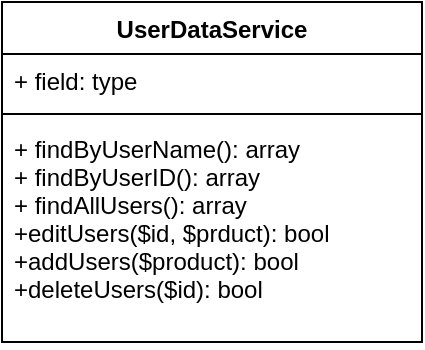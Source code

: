 <mxfile version="14.4.2" type="device"><diagram id="rdS7hW0g3cGLY-alLL7A" name="Page-1"><mxGraphModel dx="1038" dy="548" grid="1" gridSize="10" guides="1" tooltips="1" connect="1" arrows="1" fold="1" page="1" pageScale="1" pageWidth="850" pageHeight="1100" math="0" shadow="0"><root><mxCell id="0"/><mxCell id="1" parent="0"/><mxCell id="U2mD5OXfU-NaOfUxsYJV-3" value="UserDataService" style="swimlane;fontStyle=1;align=center;verticalAlign=top;childLayout=stackLayout;horizontal=1;startSize=26;horizontalStack=0;resizeParent=1;resizeParentMax=0;resizeLast=0;collapsible=1;marginBottom=0;" vertex="1" parent="1"><mxGeometry x="340" y="270" width="210" height="170" as="geometry"/></mxCell><mxCell id="U2mD5OXfU-NaOfUxsYJV-4" value="+ field: type" style="text;strokeColor=none;fillColor=none;align=left;verticalAlign=top;spacingLeft=4;spacingRight=4;overflow=hidden;rotatable=0;points=[[0,0.5],[1,0.5]];portConstraint=eastwest;" vertex="1" parent="U2mD5OXfU-NaOfUxsYJV-3"><mxGeometry y="26" width="210" height="26" as="geometry"/></mxCell><mxCell id="U2mD5OXfU-NaOfUxsYJV-5" value="" style="line;strokeWidth=1;fillColor=none;align=left;verticalAlign=middle;spacingTop=-1;spacingLeft=3;spacingRight=3;rotatable=0;labelPosition=right;points=[];portConstraint=eastwest;" vertex="1" parent="U2mD5OXfU-NaOfUxsYJV-3"><mxGeometry y="52" width="210" height="8" as="geometry"/></mxCell><mxCell id="U2mD5OXfU-NaOfUxsYJV-6" value="+ findByUserName(): array&#10;+ findByUserID(): array&#10;+ findAllUsers(): array&#10;+editUsers($id, $prduct): bool&#10;+addUsers($product): bool&#10;+deleteUsers($id): bool" style="text;strokeColor=none;fillColor=none;align=left;verticalAlign=top;spacingLeft=4;spacingRight=4;overflow=hidden;rotatable=0;points=[[0,0.5],[1,0.5]];portConstraint=eastwest;" vertex="1" parent="U2mD5OXfU-NaOfUxsYJV-3"><mxGeometry y="60" width="210" height="110" as="geometry"/></mxCell></root></mxGraphModel></diagram></mxfile>